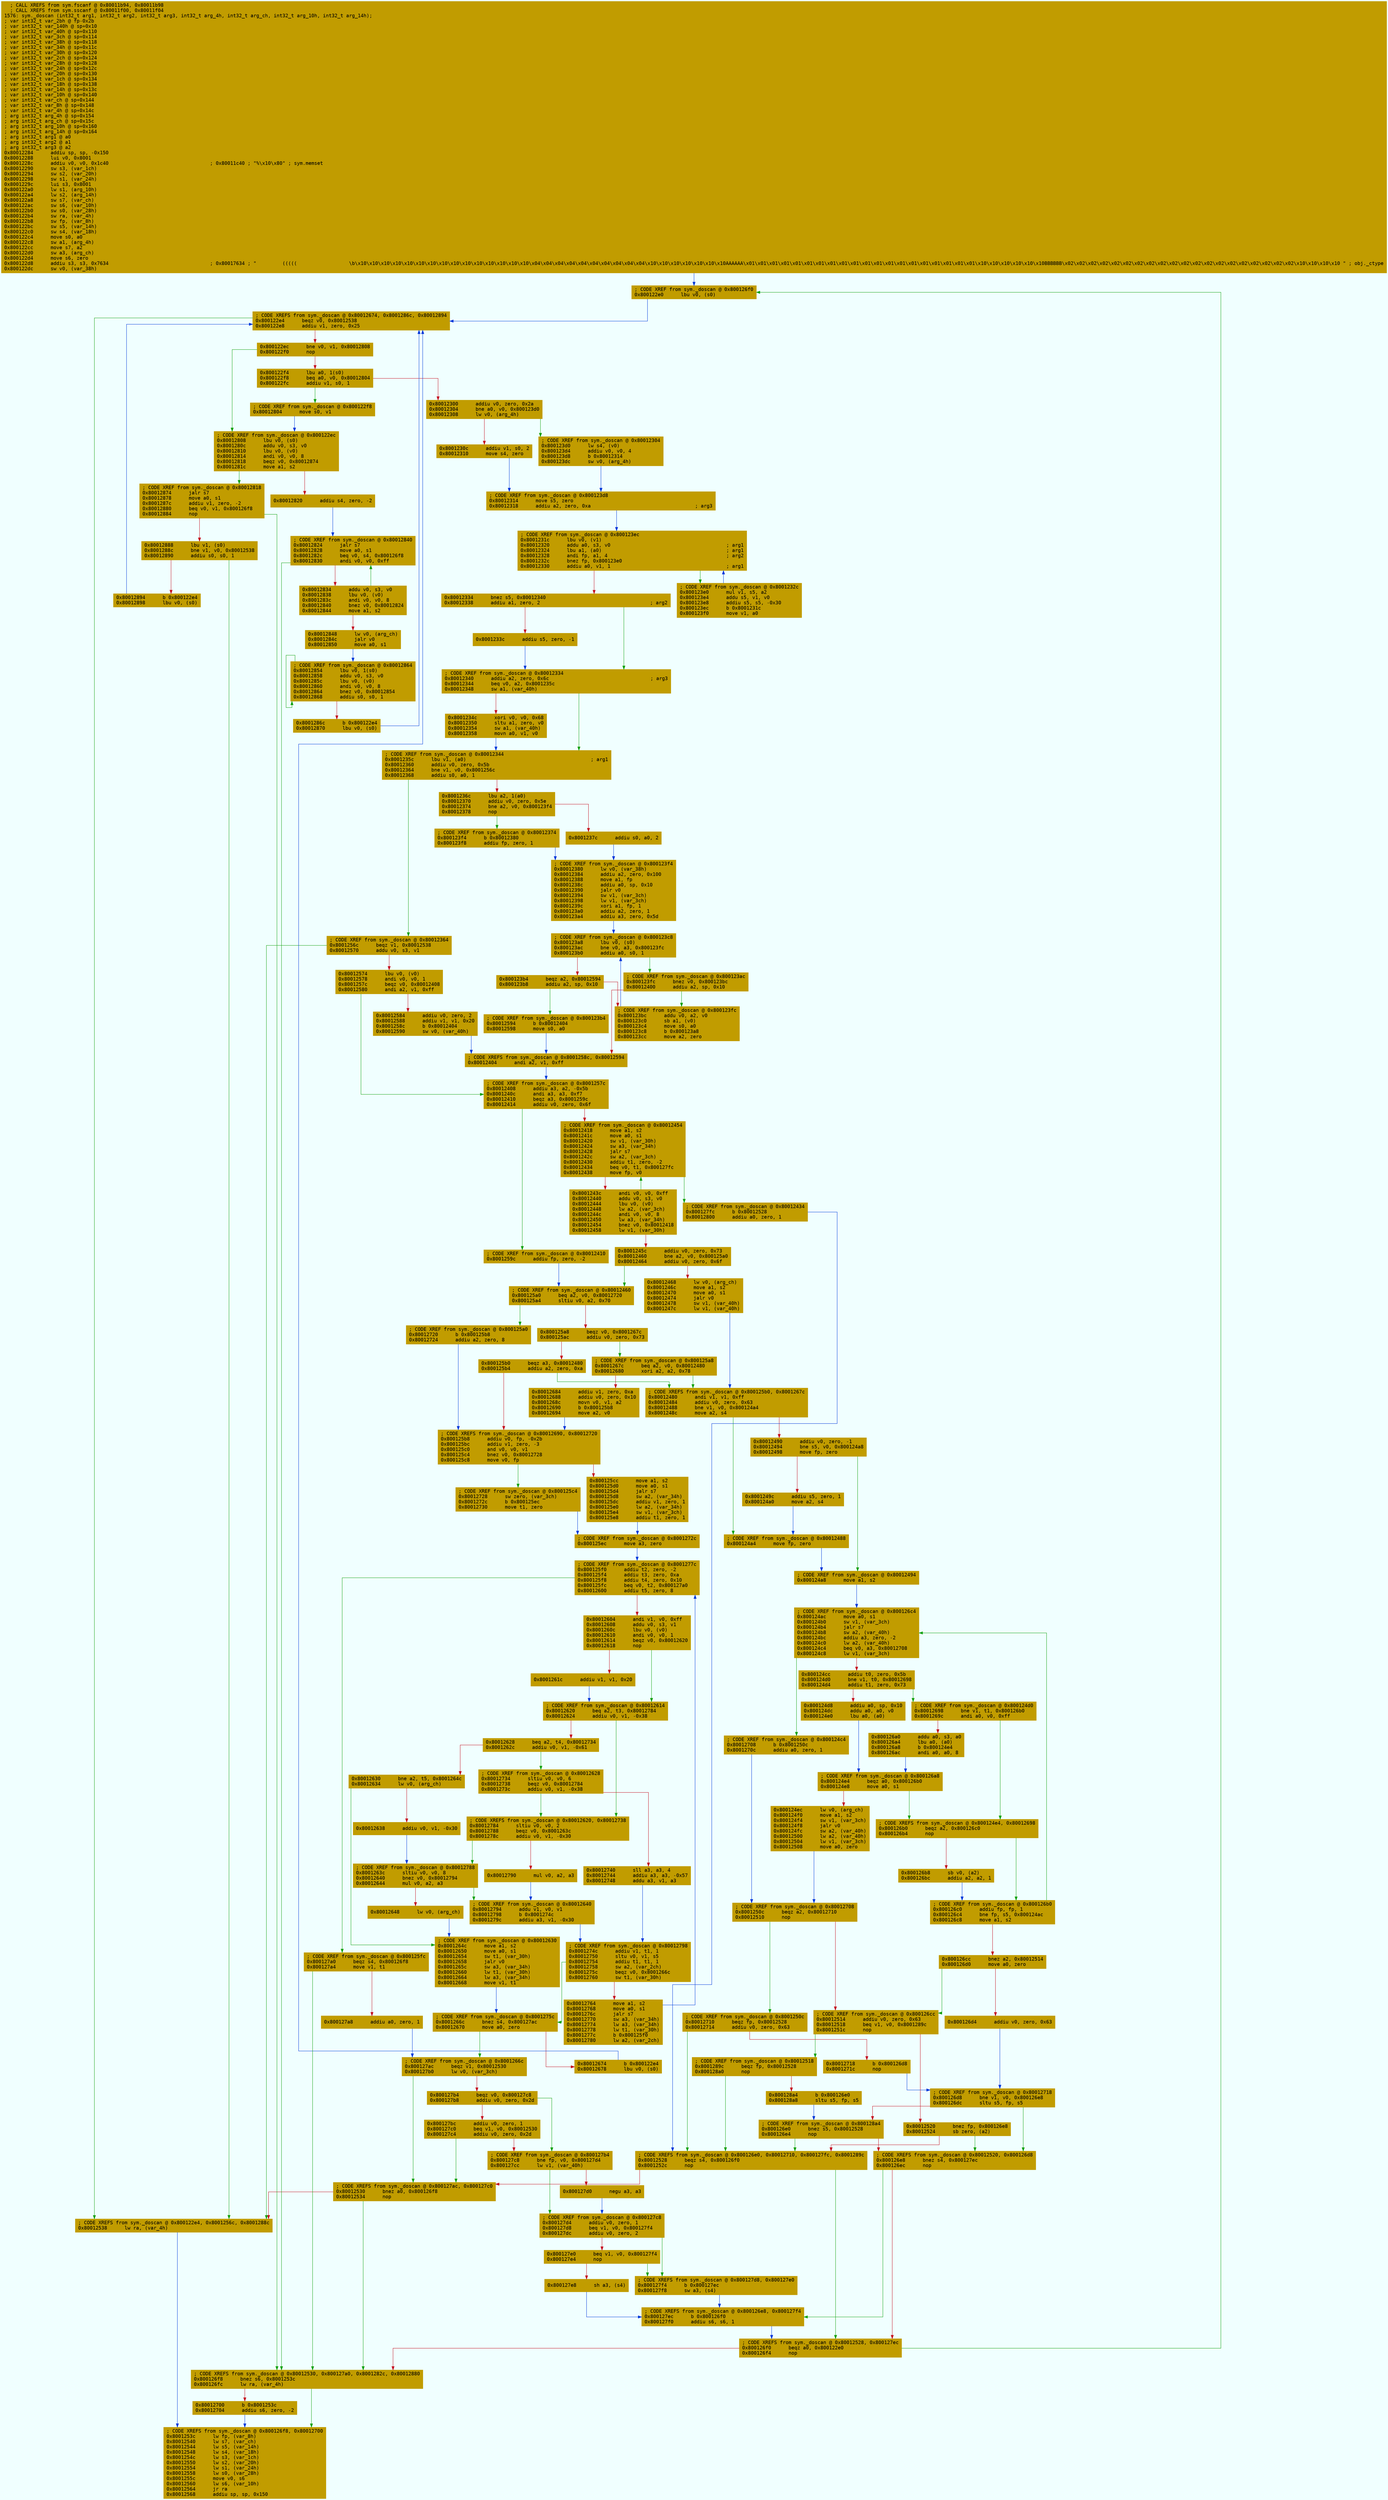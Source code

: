 digraph code {
	graph [bgcolor=azure fontsize=8 fontname="Courier" splines="ortho"];
	node [fillcolor=gray style=filled shape=box];
	edge [arrowhead="normal"];
	"0x80012284" [URL="sym._doscan/0x80012284", fillcolor="#c19c00",color="#c19c00", fontname="Courier",label="  ; CALL XREFS from sym.fscanf @ 0x80011b94, 0x80011b98\l  ; CALL XREFS from sym.sscanf @ 0x80011f00, 0x80011f04\l1576: sym._doscan (int32_t arg1, int32_t arg2, int32_t arg3, int32_t arg_4h, int32_t arg_ch, int32_t arg_10h, int32_t arg_14h);\l; var int32_t var_2bh @ fp-0x2b\l; var int32_t var_140h @ sp+0x10\l; var int32_t var_40h @ sp+0x110\l; var int32_t var_3ch @ sp+0x114\l; var int32_t var_38h @ sp+0x118\l; var int32_t var_34h @ sp+0x11c\l; var int32_t var_30h @ sp+0x120\l; var int32_t var_2ch @ sp+0x124\l; var int32_t var_28h @ sp+0x128\l; var int32_t var_24h @ sp+0x12c\l; var int32_t var_20h @ sp+0x130\l; var int32_t var_1ch @ sp+0x134\l; var int32_t var_18h @ sp+0x138\l; var int32_t var_14h @ sp+0x13c\l; var int32_t var_10h @ sp+0x140\l; var int32_t var_ch @ sp+0x144\l; var int32_t var_8h @ sp+0x148\l; var int32_t var_4h @ sp+0x14c\l; arg int32_t arg_4h @ sp+0x154\l; arg int32_t arg_ch @ sp+0x15c\l; arg int32_t arg_10h @ sp+0x160\l; arg int32_t arg_14h @ sp+0x164\l; arg int32_t arg1 @ a0\l; arg int32_t arg2 @ a1\l; arg int32_t arg3 @ a2\l0x80012284      addiu sp, sp, -0x150\l0x80012288      lui v0, 0x8001\l0x8001228c      addiu v0, v0, 0x1c40                                   ; 0x80011c40 ; \"%\\x10\\x80\" ; sym.memset\l0x80012290      sw s3, (var_1ch)\l0x80012294      sw s2, (var_20h)\l0x80012298      sw s1, (var_24h)\l0x8001229c      lui s3, 0x8001\l0x800122a0      lw s1, (arg_10h)\l0x800122a4      lw s2, (arg_14h)\l0x800122a8      sw s7, (var_ch)\l0x800122ac      sw s6, (var_10h)\l0x800122b0      sw s0, (var_28h)\l0x800122b4      sw ra, (var_4h)\l0x800122b8      sw fp, (var_8h)\l0x800122bc      sw s5, (var_14h)\l0x800122c0      sw s4, (var_18h)\l0x800122c4      move s0, a0\l0x800122c8      sw a1, (arg_4h)\l0x800122cc      move s7, a2\l0x800122d0      sw a3, (arg_ch)\l0x800122d4      move s6, zero\l0x800122d8      addiu s3, s3, 0x7634                                   ; 0x80017634 ; \"         (((((                  \\b\\x10\\x10\\x10\\x10\\x10\\x10\\x10\\x10\\x10\\x10\\x10\\x10\\x10\\x10\\x10\\x04\\x04\\x04\\x04\\x04\\x04\\x04\\x04\\x04\\x04\\x10\\x10\\x10\\x10\\x10\\x10\\x10AAAAAA\\x01\\x01\\x01\\x01\\x01\\x01\\x01\\x01\\x01\\x01\\x01\\x01\\x01\\x01\\x01\\x01\\x01\\x01\\x01\\x01\\x10\\x10\\x10\\x10\\x10\\x10BBBBBB\\x02\\x02\\x02\\x02\\x02\\x02\\x02\\x02\\x02\\x02\\x02\\x02\\x02\\x02\\x02\\x02\\x02\\x02\\x02\\x02\\x10\\x10\\x10\\x10 \" ; obj._ctype\l0x800122dc      sw v0, (var_38h)\l"]
	"0x800122e0" [URL="sym._doscan/0x800122e0", fillcolor="#c19c00",color="#c19c00", fontname="Courier",label="; CODE XREF from sym._doscan @ 0x800126f0\l0x800122e0      lbu v0, (s0)\l"]
	"0x800122e4" [URL="sym._doscan/0x800122e4", fillcolor="#c19c00",color="#c19c00", fontname="Courier",label="; CODE XREFS from sym._doscan @ 0x80012674, 0x8001286c, 0x80012894\l0x800122e4      beqz v0, 0x80012538\l0x800122e8      addiu v1, zero, 0x25\l"]
	"0x800122ec" [URL="sym._doscan/0x800122ec", fillcolor="#c19c00",color="#c19c00", fontname="Courier",label="0x800122ec      bne v0, v1, 0x80012808\l0x800122f0      nop\l"]
	"0x800122f4" [URL="sym._doscan/0x800122f4", fillcolor="#c19c00",color="#c19c00", fontname="Courier",label="0x800122f4      lbu a0, 1(s0)\l0x800122f8      beq a0, v0, 0x80012804\l0x800122fc      addiu v1, s0, 1\l"]
	"0x80012300" [URL="sym._doscan/0x80012300", fillcolor="#c19c00",color="#c19c00", fontname="Courier",label="0x80012300      addiu v0, zero, 0x2a\l0x80012304      bne a0, v0, 0x800123d0\l0x80012308      lw v0, (arg_4h)\l"]
	"0x8001230c" [URL="sym._doscan/0x8001230c", fillcolor="#c19c00",color="#c19c00", fontname="Courier",label="0x8001230c      addiu v1, s0, 2\l0x80012310      move s4, zero\l"]
	"0x80012314" [URL="sym._doscan/0x80012314", fillcolor="#c19c00",color="#c19c00", fontname="Courier",label="; CODE XREF from sym._doscan @ 0x800123d8\l0x80012314      move s5, zero\l0x80012318      addiu a2, zero, 0xa                                    ; arg3\l"]
	"0x8001231c" [URL="sym._doscan/0x8001231c", fillcolor="#c19c00",color="#c19c00", fontname="Courier",label="; CODE XREF from sym._doscan @ 0x800123ec\l0x8001231c      lbu v0, (v1)\l0x80012320      addu a0, s3, v0                                        ; arg1\l0x80012324      lbu a1, (a0)                                           ; arg1\l0x80012328      andi fp, a1, 4                                         ; arg2\l0x8001232c      bnez fp, 0x800123e0\l0x80012330      addiu a0, v1, 1                                        ; arg1\l"]
	"0x80012334" [URL="sym._doscan/0x80012334", fillcolor="#c19c00",color="#c19c00", fontname="Courier",label="0x80012334      bnez s5, 0x80012340\l0x80012338      addiu a1, zero, 2                                      ; arg2\l"]
	"0x8001233c" [URL="sym._doscan/0x8001233c", fillcolor="#c19c00",color="#c19c00", fontname="Courier",label="0x8001233c      addiu s5, zero, -1\l"]
	"0x80012340" [URL="sym._doscan/0x80012340", fillcolor="#c19c00",color="#c19c00", fontname="Courier",label="; CODE XREF from sym._doscan @ 0x80012334\l0x80012340      addiu a2, zero, 0x6c                                   ; arg3\l0x80012344      beq v0, a2, 0x8001235c\l0x80012348      sw a1, (var_40h)\l"]
	"0x8001234c" [URL="sym._doscan/0x8001234c", fillcolor="#c19c00",color="#c19c00", fontname="Courier",label="0x8001234c      xori v0, v0, 0x68\l0x80012350      sltu a1, zero, v0\l0x80012354      sw a1, (var_40h)\l0x80012358      movn a0, v1, v0\l"]
	"0x8001235c" [URL="sym._doscan/0x8001235c", fillcolor="#c19c00",color="#c19c00", fontname="Courier",label="; CODE XREF from sym._doscan @ 0x80012344\l0x8001235c      lbu v1, (a0)                                           ; arg1\l0x80012360      addiu v0, zero, 0x5b\l0x80012364      bne v1, v0, 0x8001256c\l0x80012368      addiu s0, a0, 1\l"]
	"0x8001236c" [URL="sym._doscan/0x8001236c", fillcolor="#c19c00",color="#c19c00", fontname="Courier",label="0x8001236c      lbu a2, 1(a0)\l0x80012370      addiu v0, zero, 0x5e\l0x80012374      bne a2, v0, 0x800123f4\l0x80012378      nop\l"]
	"0x8001237c" [URL="sym._doscan/0x8001237c", fillcolor="#c19c00",color="#c19c00", fontname="Courier",label="0x8001237c      addiu s0, a0, 2\l"]
	"0x80012380" [URL="sym._doscan/0x80012380", fillcolor="#c19c00",color="#c19c00", fontname="Courier",label="; CODE XREF from sym._doscan @ 0x800123f4\l0x80012380      lw v0, (var_38h)\l0x80012384      addiu a2, zero, 0x100\l0x80012388      move a1, fp\l0x8001238c      addiu a0, sp, 0x10\l0x80012390      jalr v0\l0x80012394      sw v1, (var_3ch)\l0x80012398      lw v1, (var_3ch)\l0x8001239c      xori a1, fp, 1\l0x800123a0      addiu a2, zero, 1\l0x800123a4      addiu a3, zero, 0x5d\l"]
	"0x800123a8" [URL="sym._doscan/0x800123a8", fillcolor="#c19c00",color="#c19c00", fontname="Courier",label="; CODE XREF from sym._doscan @ 0x800123c8\l0x800123a8      lbu v0, (s0)\l0x800123ac      bne v0, a3, 0x800123fc\l0x800123b0      addiu a0, s0, 1\l"]
	"0x800123b4" [URL="sym._doscan/0x800123b4", fillcolor="#c19c00",color="#c19c00", fontname="Courier",label="0x800123b4      beqz a2, 0x80012594\l0x800123b8      addiu a2, sp, 0x10\l"]
	"0x800123bc" [URL="sym._doscan/0x800123bc", fillcolor="#c19c00",color="#c19c00", fontname="Courier",label="; CODE XREF from sym._doscan @ 0x800123fc\l0x800123bc      addu v0, a2, v0\l0x800123c0      sb a1, (v0)\l0x800123c4      move s0, a0\l0x800123c8      b 0x800123a8\l0x800123cc      move a2, zero\l"]
	"0x800123d0" [URL="sym._doscan/0x800123d0", fillcolor="#c19c00",color="#c19c00", fontname="Courier",label="; CODE XREF from sym._doscan @ 0x80012304\l0x800123d0      lw s4, (v0)\l0x800123d4      addiu v0, v0, 4\l0x800123d8      b 0x80012314\l0x800123dc      sw v0, (arg_4h)\l"]
	"0x800123e0" [URL="sym._doscan/0x800123e0", fillcolor="#c19c00",color="#c19c00", fontname="Courier",label="; CODE XREF from sym._doscan @ 0x8001232c\l0x800123e0      mul v1, s5, a2\l0x800123e4      addu s5, v1, v0\l0x800123e8      addiu s5, s5, -0x30\l0x800123ec      b 0x8001231c\l0x800123f0      move v1, a0\l"]
	"0x800123f4" [URL="sym._doscan/0x800123f4", fillcolor="#c19c00",color="#c19c00", fontname="Courier",label="; CODE XREF from sym._doscan @ 0x80012374\l0x800123f4      b 0x80012380\l0x800123f8      addiu fp, zero, 1\l"]
	"0x800123fc" [URL="sym._doscan/0x800123fc", fillcolor="#c19c00",color="#c19c00", fontname="Courier",label="; CODE XREF from sym._doscan @ 0x800123ac\l0x800123fc      bnez v0, 0x800123bc\l0x80012400      addiu a2, sp, 0x10\l"]
	"0x80012404" [URL="sym._doscan/0x80012404", fillcolor="#c19c00",color="#c19c00", fontname="Courier",label="; CODE XREFS from sym._doscan @ 0x8001258c, 0x80012594\l0x80012404      andi a2, v1, 0xff\l"]
	"0x80012408" [URL="sym._doscan/0x80012408", fillcolor="#c19c00",color="#c19c00", fontname="Courier",label="; CODE XREF from sym._doscan @ 0x8001257c\l0x80012408      addiu a3, a2, -0x5b\l0x8001240c      andi a3, a3, 0xf7\l0x80012410      beqz a3, 0x8001259c\l0x80012414      addiu v0, zero, 0x6f\l"]
	"0x80012418" [URL="sym._doscan/0x80012418", fillcolor="#c19c00",color="#c19c00", fontname="Courier",label="; CODE XREF from sym._doscan @ 0x80012454\l0x80012418      move a1, s2\l0x8001241c      move a0, s1\l0x80012420      sw v1, (var_30h)\l0x80012424      sw a3, (var_34h)\l0x80012428      jalr s7\l0x8001242c      sw a2, (var_3ch)\l0x80012430      addiu t1, zero, -2\l0x80012434      beq v0, t1, 0x800127fc\l0x80012438      move fp, v0\l"]
	"0x8001243c" [URL="sym._doscan/0x8001243c", fillcolor="#c19c00",color="#c19c00", fontname="Courier",label="0x8001243c      andi v0, v0, 0xff\l0x80012440      addu v0, s3, v0\l0x80012444      lbu v0, (v0)\l0x80012448      lw a2, (var_3ch)\l0x8001244c      andi v0, v0, 8\l0x80012450      lw a3, (var_34h)\l0x80012454      bnez v0, 0x80012418\l0x80012458      lw v1, (var_30h)\l"]
	"0x8001245c" [URL="sym._doscan/0x8001245c", fillcolor="#c19c00",color="#c19c00", fontname="Courier",label="0x8001245c      addiu v0, zero, 0x73\l0x80012460      bne a2, v0, 0x800125a0\l0x80012464      addiu v0, zero, 0x6f\l"]
	"0x80012468" [URL="sym._doscan/0x80012468", fillcolor="#c19c00",color="#c19c00", fontname="Courier",label="0x80012468      lw v0, (arg_ch)\l0x8001246c      move a1, s2\l0x80012470      move a0, s1\l0x80012474      jalr v0\l0x80012478      sw v1, (var_40h)\l0x8001247c      lw v1, (var_40h)\l"]
	"0x80012480" [URL="sym._doscan/0x80012480", fillcolor="#c19c00",color="#c19c00", fontname="Courier",label="; CODE XREFS from sym._doscan @ 0x800125b0, 0x8001267c\l0x80012480      andi v1, v1, 0xff\l0x80012484      addiu v0, zero, 0x63\l0x80012488      bne v1, v0, 0x800124a4\l0x8001248c      move a2, s4\l"]
	"0x80012490" [URL="sym._doscan/0x80012490", fillcolor="#c19c00",color="#c19c00", fontname="Courier",label="0x80012490      addiu v0, zero, -1\l0x80012494      bne s5, v0, 0x800124a8\l0x80012498      move fp, zero\l"]
	"0x8001249c" [URL="sym._doscan/0x8001249c", fillcolor="#c19c00",color="#c19c00", fontname="Courier",label="0x8001249c      addiu s5, zero, 1\l0x800124a0      move a2, s4\l"]
	"0x800124a4" [URL="sym._doscan/0x800124a4", fillcolor="#c19c00",color="#c19c00", fontname="Courier",label="; CODE XREF from sym._doscan @ 0x80012488\l0x800124a4      move fp, zero\l"]
	"0x800124a8" [URL="sym._doscan/0x800124a8", fillcolor="#c19c00",color="#c19c00", fontname="Courier",label="; CODE XREF from sym._doscan @ 0x80012494\l0x800124a8      move a1, s2\l"]
	"0x800124ac" [URL="sym._doscan/0x800124ac", fillcolor="#c19c00",color="#c19c00", fontname="Courier",label="; CODE XREF from sym._doscan @ 0x800126c4\l0x800124ac      move a0, s1\l0x800124b0      sw v1, (var_3ch)\l0x800124b4      jalr s7\l0x800124b8      sw a2, (var_40h)\l0x800124bc      addiu a3, zero, -2\l0x800124c0      lw a2, (var_40h)\l0x800124c4      beq v0, a3, 0x80012708\l0x800124c8      lw v1, (var_3ch)\l"]
	"0x800124cc" [URL="sym._doscan/0x800124cc", fillcolor="#c19c00",color="#c19c00", fontname="Courier",label="0x800124cc      addiu t0, zero, 0x5b\l0x800124d0      bne v1, t0, 0x80012698\l0x800124d4      addiu t1, zero, 0x73\l"]
	"0x800124d8" [URL="sym._doscan/0x800124d8", fillcolor="#c19c00",color="#c19c00", fontname="Courier",label="0x800124d8      addiu a0, sp, 0x10\l0x800124dc      addu a0, a0, v0\l0x800124e0      lbu a0, (a0)\l"]
	"0x800124e4" [URL="sym._doscan/0x800124e4", fillcolor="#c19c00",color="#c19c00", fontname="Courier",label="; CODE XREF from sym._doscan @ 0x800126a8\l0x800124e4      beqz a0, 0x800126b0\l0x800124e8      move a0, s1\l"]
	"0x800124ec" [URL="sym._doscan/0x800124ec", fillcolor="#c19c00",color="#c19c00", fontname="Courier",label="0x800124ec      lw v0, (arg_ch)\l0x800124f0      move a1, s2\l0x800124f4      sw v1, (var_3ch)\l0x800124f8      jalr v0\l0x800124fc      sw a2, (var_40h)\l0x80012500      lw a2, (var_40h)\l0x80012504      lw v1, (var_3ch)\l0x80012508      move a0, zero\l"]
	"0x8001250c" [URL="sym._doscan/0x8001250c", fillcolor="#c19c00",color="#c19c00", fontname="Courier",label="; CODE XREF from sym._doscan @ 0x80012708\l0x8001250c      beqz a2, 0x80012710\l0x80012510      nop\l"]
	"0x80012514" [URL="sym._doscan/0x80012514", fillcolor="#c19c00",color="#c19c00", fontname="Courier",label="; CODE XREF from sym._doscan @ 0x800126cc\l0x80012514      addiu v0, zero, 0x63\l0x80012518      beq v1, v0, 0x8001289c\l0x8001251c      nop\l"]
	"0x80012520" [URL="sym._doscan/0x80012520", fillcolor="#c19c00",color="#c19c00", fontname="Courier",label="0x80012520      bnez fp, 0x800126e8\l0x80012524      sb zero, (a2)\l"]
	"0x80012528" [URL="sym._doscan/0x80012528", fillcolor="#c19c00",color="#c19c00", fontname="Courier",label="; CODE XREFS from sym._doscan @ 0x800126e0, 0x80012710, 0x800127fc, 0x8001289c\l0x80012528      beqz s4, 0x800126f0\l0x8001252c      nop\l"]
	"0x80012530" [URL="sym._doscan/0x80012530", fillcolor="#c19c00",color="#c19c00", fontname="Courier",label="; CODE XREFS from sym._doscan @ 0x800127ac, 0x800127c0\l0x80012530      bnez a0, 0x800126f8\l0x80012534      nop\l"]
	"0x80012538" [URL="sym._doscan/0x80012538", fillcolor="#c19c00",color="#c19c00", fontname="Courier",label="; CODE XREFS from sym._doscan @ 0x800122e4, 0x8001256c, 0x8001288c\l0x80012538      lw ra, (var_4h)\l"]
	"0x8001253c" [URL="sym._doscan/0x8001253c", fillcolor="#c19c00",color="#c19c00", fontname="Courier",label="; CODE XREFS from sym._doscan @ 0x800126f8, 0x80012700\l0x8001253c      lw fp, (var_8h)\l0x80012540      lw s7, (var_ch)\l0x80012544      lw s5, (var_14h)\l0x80012548      lw s4, (var_18h)\l0x8001254c      lw s3, (var_1ch)\l0x80012550      lw s2, (var_20h)\l0x80012554      lw s1, (var_24h)\l0x80012558      lw s0, (var_28h)\l0x8001255c      move v0, s6\l0x80012560      lw s6, (var_10h)\l0x80012564      jr ra\l0x80012568      addiu sp, sp, 0x150\l"]
	"0x8001256c" [URL="sym._doscan/0x8001256c", fillcolor="#c19c00",color="#c19c00", fontname="Courier",label="; CODE XREF from sym._doscan @ 0x80012364\l0x8001256c      beqz v1, 0x80012538\l0x80012570      addu v0, s3, v1\l"]
	"0x80012574" [URL="sym._doscan/0x80012574", fillcolor="#c19c00",color="#c19c00", fontname="Courier",label="0x80012574      lbu v0, (v0)\l0x80012578      andi v0, v0, 1\l0x8001257c      beqz v0, 0x80012408\l0x80012580      andi a2, v1, 0xff\l"]
	"0x80012584" [URL="sym._doscan/0x80012584", fillcolor="#c19c00",color="#c19c00", fontname="Courier",label="0x80012584      addiu v0, zero, 2\l0x80012588      addiu v1, v1, 0x20\l0x8001258c      b 0x80012404\l0x80012590      sw v0, (var_40h)\l"]
	"0x80012594" [URL="sym._doscan/0x80012594", fillcolor="#c19c00",color="#c19c00", fontname="Courier",label="; CODE XREF from sym._doscan @ 0x800123b4\l0x80012594      b 0x80012404\l0x80012598      move s0, a0\l"]
	"0x8001259c" [URL="sym._doscan/0x8001259c", fillcolor="#c19c00",color="#c19c00", fontname="Courier",label="; CODE XREF from sym._doscan @ 0x80012410\l0x8001259c      addiu fp, zero, -2\l"]
	"0x800125a0" [URL="sym._doscan/0x800125a0", fillcolor="#c19c00",color="#c19c00", fontname="Courier",label="; CODE XREF from sym._doscan @ 0x80012460\l0x800125a0      beq a2, v0, 0x80012720\l0x800125a4      sltiu v0, a2, 0x70\l"]
	"0x800125a8" [URL="sym._doscan/0x800125a8", fillcolor="#c19c00",color="#c19c00", fontname="Courier",label="0x800125a8      beqz v0, 0x8001267c\l0x800125ac      addiu v0, zero, 0x73\l"]
	"0x800125b0" [URL="sym._doscan/0x800125b0", fillcolor="#c19c00",color="#c19c00", fontname="Courier",label="0x800125b0      beqz a3, 0x80012480\l0x800125b4      addiu a2, zero, 0xa\l"]
	"0x800125b8" [URL="sym._doscan/0x800125b8", fillcolor="#c19c00",color="#c19c00", fontname="Courier",label="; CODE XREFS from sym._doscan @ 0x80012690, 0x80012720\l0x800125b8      addiu v0, fp, -0x2b\l0x800125bc      addiu v1, zero, -3\l0x800125c0      and v0, v0, v1\l0x800125c4      bnez v0, 0x80012728\l0x800125c8      move v0, fp\l"]
	"0x800125cc" [URL="sym._doscan/0x800125cc", fillcolor="#c19c00",color="#c19c00", fontname="Courier",label="0x800125cc      move a1, s2\l0x800125d0      move a0, s1\l0x800125d4      jalr s7\l0x800125d8      sw a2, (var_34h)\l0x800125dc      addiu v1, zero, 1\l0x800125e0      lw a2, (var_34h)\l0x800125e4      sw v1, (var_3ch)\l0x800125e8      addiu t1, zero, 1\l"]
	"0x800125ec" [URL="sym._doscan/0x800125ec", fillcolor="#c19c00",color="#c19c00", fontname="Courier",label="; CODE XREF from sym._doscan @ 0x8001272c\l0x800125ec      move a3, zero\l"]
	"0x800125f0" [URL="sym._doscan/0x800125f0", fillcolor="#c19c00",color="#c19c00", fontname="Courier",label="; CODE XREF from sym._doscan @ 0x8001277c\l0x800125f0      addiu t2, zero, -2\l0x800125f4      addiu t3, zero, 0xa\l0x800125f8      addiu t4, zero, 0x10\l0x800125fc      beq v0, t2, 0x800127a0\l0x80012600      addiu t5, zero, 8\l"]
	"0x80012604" [URL="sym._doscan/0x80012604", fillcolor="#c19c00",color="#c19c00", fontname="Courier",label="0x80012604      andi v1, v0, 0xff\l0x80012608      addu v0, s3, v1\l0x8001260c      lbu v0, (v0)\l0x80012610      andi v0, v0, 1\l0x80012614      beqz v0, 0x80012620\l0x80012618      nop\l"]
	"0x8001261c" [URL="sym._doscan/0x8001261c", fillcolor="#c19c00",color="#c19c00", fontname="Courier",label="0x8001261c      addiu v1, v1, 0x20\l"]
	"0x80012620" [URL="sym._doscan/0x80012620", fillcolor="#c19c00",color="#c19c00", fontname="Courier",label="; CODE XREF from sym._doscan @ 0x80012614\l0x80012620      beq a2, t3, 0x80012784\l0x80012624      addiu v0, v1, -0x38\l"]
	"0x80012628" [URL="sym._doscan/0x80012628", fillcolor="#c19c00",color="#c19c00", fontname="Courier",label="0x80012628      beq a2, t4, 0x80012734\l0x8001262c      addiu v0, v1, -0x61\l"]
	"0x80012630" [URL="sym._doscan/0x80012630", fillcolor="#c19c00",color="#c19c00", fontname="Courier",label="0x80012630      bne a2, t5, 0x8001264c\l0x80012634      lw v0, (arg_ch)\l"]
	"0x80012638" [URL="sym._doscan/0x80012638", fillcolor="#c19c00",color="#c19c00", fontname="Courier",label="0x80012638      addiu v0, v1, -0x30\l"]
	"0x8001263c" [URL="sym._doscan/0x8001263c", fillcolor="#c19c00",color="#c19c00", fontname="Courier",label="; CODE XREF from sym._doscan @ 0x80012788\l0x8001263c      sltiu v0, v0, 8\l0x80012640      bnez v0, 0x80012794\l0x80012644      mul v0, a2, a3\l"]
	"0x80012648" [URL="sym._doscan/0x80012648", fillcolor="#c19c00",color="#c19c00", fontname="Courier",label="0x80012648      lw v0, (arg_ch)\l"]
	"0x8001264c" [URL="sym._doscan/0x8001264c", fillcolor="#c19c00",color="#c19c00", fontname="Courier",label="; CODE XREF from sym._doscan @ 0x80012630\l0x8001264c      move a1, s2\l0x80012650      move a0, s1\l0x80012654      sw t1, (var_30h)\l0x80012658      jalr v0\l0x8001265c      sw a3, (var_34h)\l0x80012660      lw t1, (var_30h)\l0x80012664      lw a3, (var_34h)\l0x80012668      move v1, t1\l"]
	"0x8001266c" [URL="sym._doscan/0x8001266c", fillcolor="#c19c00",color="#c19c00", fontname="Courier",label="; CODE XREF from sym._doscan @ 0x8001275c\l0x8001266c      bnez s4, 0x800127ac\l0x80012670      move a0, zero\l"]
	"0x80012674" [URL="sym._doscan/0x80012674", fillcolor="#c19c00",color="#c19c00", fontname="Courier",label="0x80012674      b 0x800122e4\l0x80012678      lbu v0, (s0)\l"]
	"0x8001267c" [URL="sym._doscan/0x8001267c", fillcolor="#c19c00",color="#c19c00", fontname="Courier",label="; CODE XREF from sym._doscan @ 0x800125a8\l0x8001267c      beq a2, v0, 0x80012480\l0x80012680      xori a2, a2, 0x78\l"]
	"0x80012684" [URL="sym._doscan/0x80012684", fillcolor="#c19c00",color="#c19c00", fontname="Courier",label="0x80012684      addiu v1, zero, 0xa\l0x80012688      addiu v0, zero, 0x10\l0x8001268c      movn v0, v1, a2\l0x80012690      b 0x800125b8\l0x80012694      move a2, v0\l"]
	"0x80012698" [URL="sym._doscan/0x80012698", fillcolor="#c19c00",color="#c19c00", fontname="Courier",label="; CODE XREF from sym._doscan @ 0x800124d0\l0x80012698      bne v1, t1, 0x800126b0\l0x8001269c      andi a0, v0, 0xff\l"]
	"0x800126a0" [URL="sym._doscan/0x800126a0", fillcolor="#c19c00",color="#c19c00", fontname="Courier",label="0x800126a0      addu a0, s3, a0\l0x800126a4      lbu a0, (a0)\l0x800126a8      b 0x800124e4\l0x800126ac      andi a0, a0, 8\l"]
	"0x800126b0" [URL="sym._doscan/0x800126b0", fillcolor="#c19c00",color="#c19c00", fontname="Courier",label="; CODE XREFS from sym._doscan @ 0x800124e4, 0x80012698\l0x800126b0      beqz a2, 0x800126c0\l0x800126b4      nop\l"]
	"0x800126b8" [URL="sym._doscan/0x800126b8", fillcolor="#c19c00",color="#c19c00", fontname="Courier",label="0x800126b8      sb v0, (a2)\l0x800126bc      addiu a2, a2, 1\l"]
	"0x800126c0" [URL="sym._doscan/0x800126c0", fillcolor="#c19c00",color="#c19c00", fontname="Courier",label="; CODE XREF from sym._doscan @ 0x800126b0\l0x800126c0      addiu fp, fp, 1\l0x800126c4      bne fp, s5, 0x800124ac\l0x800126c8      move a1, s2\l"]
	"0x800126cc" [URL="sym._doscan/0x800126cc", fillcolor="#c19c00",color="#c19c00", fontname="Courier",label="0x800126cc      bnez a2, 0x80012514\l0x800126d0      move a0, zero\l"]
	"0x800126d4" [URL="sym._doscan/0x800126d4", fillcolor="#c19c00",color="#c19c00", fontname="Courier",label="0x800126d4      addiu v0, zero, 0x63\l"]
	"0x800126d8" [URL="sym._doscan/0x800126d8", fillcolor="#c19c00",color="#c19c00", fontname="Courier",label="; CODE XREF from sym._doscan @ 0x80012718\l0x800126d8      bne v1, v0, 0x800126e8\l0x800126dc      sltu s5, fp, s5\l"]
	"0x800126e0" [URL="sym._doscan/0x800126e0", fillcolor="#c19c00",color="#c19c00", fontname="Courier",label="; CODE XREF from sym._doscan @ 0x800128a4\l0x800126e0      bnez s5, 0x80012528\l0x800126e4      nop\l"]
	"0x800126e8" [URL="sym._doscan/0x800126e8", fillcolor="#c19c00",color="#c19c00", fontname="Courier",label="; CODE XREFS from sym._doscan @ 0x80012520, 0x800126d8\l0x800126e8      bnez s4, 0x800127ec\l0x800126ec      nop\l"]
	"0x800126f0" [URL="sym._doscan/0x800126f0", fillcolor="#c19c00",color="#c19c00", fontname="Courier",label="; CODE XREFS from sym._doscan @ 0x80012528, 0x800127ec\l0x800126f0      beqz a0, 0x800122e0\l0x800126f4      nop\l"]
	"0x800126f8" [URL="sym._doscan/0x800126f8", fillcolor="#c19c00",color="#c19c00", fontname="Courier",label="; CODE XREFS from sym._doscan @ 0x80012530, 0x800127a0, 0x8001282c, 0x80012880\l0x800126f8      bnez s6, 0x8001253c\l0x800126fc      lw ra, (var_4h)\l"]
	"0x80012700" [URL="sym._doscan/0x80012700", fillcolor="#c19c00",color="#c19c00", fontname="Courier",label="0x80012700      b 0x8001253c\l0x80012704      addiu s6, zero, -2\l"]
	"0x80012708" [URL="sym._doscan/0x80012708", fillcolor="#c19c00",color="#c19c00", fontname="Courier",label="; CODE XREF from sym._doscan @ 0x800124c4\l0x80012708      b 0x8001250c\l0x8001270c      addiu a0, zero, 1\l"]
	"0x80012710" [URL="sym._doscan/0x80012710", fillcolor="#c19c00",color="#c19c00", fontname="Courier",label="; CODE XREF from sym._doscan @ 0x8001250c\l0x80012710      beqz fp, 0x80012528\l0x80012714      addiu v0, zero, 0x63\l"]
	"0x80012718" [URL="sym._doscan/0x80012718", fillcolor="#c19c00",color="#c19c00", fontname="Courier",label="0x80012718      b 0x800126d8\l0x8001271c      nop\l"]
	"0x80012720" [URL="sym._doscan/0x80012720", fillcolor="#c19c00",color="#c19c00", fontname="Courier",label="; CODE XREF from sym._doscan @ 0x800125a0\l0x80012720      b 0x800125b8\l0x80012724      addiu a2, zero, 8\l"]
	"0x80012728" [URL="sym._doscan/0x80012728", fillcolor="#c19c00",color="#c19c00", fontname="Courier",label="; CODE XREF from sym._doscan @ 0x800125c4\l0x80012728      sw zero, (var_3ch)\l0x8001272c      b 0x800125ec\l0x80012730      move t1, zero\l"]
	"0x80012734" [URL="sym._doscan/0x80012734", fillcolor="#c19c00",color="#c19c00", fontname="Courier",label="; CODE XREF from sym._doscan @ 0x80012628\l0x80012734      sltiu v0, v0, 6\l0x80012738      beqz v0, 0x80012784\l0x8001273c      addiu v0, v1, -0x38\l"]
	"0x80012740" [URL="sym._doscan/0x80012740", fillcolor="#c19c00",color="#c19c00", fontname="Courier",label="0x80012740      sll a3, a3, 4\l0x80012744      addiu a3, a3, -0x57\l0x80012748      addu a3, v1, a3\l"]
	"0x8001274c" [URL="sym._doscan/0x8001274c", fillcolor="#c19c00",color="#c19c00", fontname="Courier",label="; CODE XREF from sym._doscan @ 0x80012798\l0x8001274c      addiu v1, t1, 1\l0x80012750      sltu v0, v1, s5\l0x80012754      addiu t1, t1, 1\l0x80012758      sw a2, (var_2ch)\l0x8001275c      beqz v0, 0x8001266c\l0x80012760      sw t1, (var_30h)\l"]
	"0x80012764" [URL="sym._doscan/0x80012764", fillcolor="#c19c00",color="#c19c00", fontname="Courier",label="0x80012764      move a1, s2\l0x80012768      move a0, s1\l0x8001276c      jalr s7\l0x80012770      sw a3, (var_34h)\l0x80012774      lw a3, (var_34h)\l0x80012778      lw t1, (var_30h)\l0x8001277c      b 0x800125f0\l0x80012780      lw a2, (var_2ch)\l"]
	"0x80012784" [URL="sym._doscan/0x80012784", fillcolor="#c19c00",color="#c19c00", fontname="Courier",label="; CODE XREFS from sym._doscan @ 0x80012620, 0x80012738\l0x80012784      sltiu v0, v0, 2\l0x80012788      beqz v0, 0x8001263c\l0x8001278c      addiu v0, v1, -0x30\l"]
	"0x80012790" [URL="sym._doscan/0x80012790", fillcolor="#c19c00",color="#c19c00", fontname="Courier",label="0x80012790      mul v0, a2, a3\l"]
	"0x80012794" [URL="sym._doscan/0x80012794", fillcolor="#c19c00",color="#c19c00", fontname="Courier",label="; CODE XREF from sym._doscan @ 0x80012640\l0x80012794      addu v1, v0, v1\l0x80012798      b 0x8001274c\l0x8001279c      addiu a3, v1, -0x30\l"]
	"0x800127a0" [URL="sym._doscan/0x800127a0", fillcolor="#c19c00",color="#c19c00", fontname="Courier",label="; CODE XREF from sym._doscan @ 0x800125fc\l0x800127a0      beqz s4, 0x800126f8\l0x800127a4      move v1, t1\l"]
	"0x800127a8" [URL="sym._doscan/0x800127a8", fillcolor="#c19c00",color="#c19c00", fontname="Courier",label="0x800127a8      addiu a0, zero, 1\l"]
	"0x800127ac" [URL="sym._doscan/0x800127ac", fillcolor="#c19c00",color="#c19c00", fontname="Courier",label="; CODE XREF from sym._doscan @ 0x8001266c\l0x800127ac      beqz v1, 0x80012530\l0x800127b0      lw v0, (var_3ch)\l"]
	"0x800127b4" [URL="sym._doscan/0x800127b4", fillcolor="#c19c00",color="#c19c00", fontname="Courier",label="0x800127b4      beqz v0, 0x800127c8\l0x800127b8      addiu v0, zero, 0x2d\l"]
	"0x800127bc" [URL="sym._doscan/0x800127bc", fillcolor="#c19c00",color="#c19c00", fontname="Courier",label="0x800127bc      addiu v0, zero, 1\l0x800127c0      beq v1, v0, 0x80012530\l0x800127c4      addiu v0, zero, 0x2d\l"]
	"0x800127c8" [URL="sym._doscan/0x800127c8", fillcolor="#c19c00",color="#c19c00", fontname="Courier",label="; CODE XREF from sym._doscan @ 0x800127b4\l0x800127c8      bne fp, v0, 0x800127d4\l0x800127cc      lw v1, (var_40h)\l"]
	"0x800127d0" [URL="sym._doscan/0x800127d0", fillcolor="#c19c00",color="#c19c00", fontname="Courier",label="0x800127d0      negu a3, a3\l"]
	"0x800127d4" [URL="sym._doscan/0x800127d4", fillcolor="#c19c00",color="#c19c00", fontname="Courier",label="; CODE XREF from sym._doscan @ 0x800127c8\l0x800127d4      addiu v0, zero, 1\l0x800127d8      beq v1, v0, 0x800127f4\l0x800127dc      addiu v0, zero, 2\l"]
	"0x800127e0" [URL="sym._doscan/0x800127e0", fillcolor="#c19c00",color="#c19c00", fontname="Courier",label="0x800127e0      beq v1, v0, 0x800127f4\l0x800127e4      nop\l"]
	"0x800127e8" [URL="sym._doscan/0x800127e8", fillcolor="#c19c00",color="#c19c00", fontname="Courier",label="0x800127e8      sh a3, (s4)\l"]
	"0x800127ec" [URL="sym._doscan/0x800127ec", fillcolor="#c19c00",color="#c19c00", fontname="Courier",label="; CODE XREFS from sym._doscan @ 0x800126e8, 0x800127f4\l0x800127ec      b 0x800126f0\l0x800127f0      addiu s6, s6, 1\l"]
	"0x800127f4" [URL="sym._doscan/0x800127f4", fillcolor="#c19c00",color="#c19c00", fontname="Courier",label="; CODE XREFS from sym._doscan @ 0x800127d8, 0x800127e0\l0x800127f4      b 0x800127ec\l0x800127f8      sw a3, (s4)\l"]
	"0x800127fc" [URL="sym._doscan/0x800127fc", fillcolor="#c19c00",color="#c19c00", fontname="Courier",label="; CODE XREF from sym._doscan @ 0x80012434\l0x800127fc      b 0x80012528\l0x80012800      addiu a0, zero, 1\l"]
	"0x80012804" [URL="sym._doscan/0x80012804", fillcolor="#c19c00",color="#c19c00", fontname="Courier",label="; CODE XREF from sym._doscan @ 0x800122f8\l0x80012804      move s0, v1\l"]
	"0x80012808" [URL="sym._doscan/0x80012808", fillcolor="#c19c00",color="#c19c00", fontname="Courier",label="; CODE XREF from sym._doscan @ 0x800122ec\l0x80012808      lbu v0, (s0)\l0x8001280c      addu v0, s3, v0\l0x80012810      lbu v0, (v0)\l0x80012814      andi v0, v0, 8\l0x80012818      beqz v0, 0x80012874\l0x8001281c      move a1, s2\l"]
	"0x80012820" [URL="sym._doscan/0x80012820", fillcolor="#c19c00",color="#c19c00", fontname="Courier",label="0x80012820      addiu s4, zero, -2\l"]
	"0x80012824" [URL="sym._doscan/0x80012824", fillcolor="#c19c00",color="#c19c00", fontname="Courier",label="; CODE XREF from sym._doscan @ 0x80012840\l0x80012824      jalr s7\l0x80012828      move a0, s1\l0x8001282c      beq v0, s4, 0x800126f8\l0x80012830      andi v0, v0, 0xff\l"]
	"0x80012834" [URL="sym._doscan/0x80012834", fillcolor="#c19c00",color="#c19c00", fontname="Courier",label="0x80012834      addu v0, s3, v0\l0x80012838      lbu v0, (v0)\l0x8001283c      andi v0, v0, 8\l0x80012840      bnez v0, 0x80012824\l0x80012844      move a1, s2\l"]
	"0x80012848" [URL="sym._doscan/0x80012848", fillcolor="#c19c00",color="#c19c00", fontname="Courier",label="0x80012848      lw v0, (arg_ch)\l0x8001284c      jalr v0\l0x80012850      move a0, s1\l"]
	"0x80012854" [URL="sym._doscan/0x80012854", fillcolor="#c19c00",color="#c19c00", fontname="Courier",label="; CODE XREF from sym._doscan @ 0x80012864\l0x80012854      lbu v0, 1(s0)\l0x80012858      addu v0, s3, v0\l0x8001285c      lbu v0, (v0)\l0x80012860      andi v0, v0, 8\l0x80012864      bnez v0, 0x80012854\l0x80012868      addiu s0, s0, 1\l"]
	"0x8001286c" [URL="sym._doscan/0x8001286c", fillcolor="#c19c00",color="#c19c00", fontname="Courier",label="0x8001286c      b 0x800122e4\l0x80012870      lbu v0, (s0)\l"]
	"0x80012874" [URL="sym._doscan/0x80012874", fillcolor="#c19c00",color="#c19c00", fontname="Courier",label="; CODE XREF from sym._doscan @ 0x80012818\l0x80012874      jalr s7\l0x80012878      move a0, s1\l0x8001287c      addiu v1, zero, -2\l0x80012880      beq v0, v1, 0x800126f8\l0x80012884      nop\l"]
	"0x80012888" [URL="sym._doscan/0x80012888", fillcolor="#c19c00",color="#c19c00", fontname="Courier",label="0x80012888      lbu v1, (s0)\l0x8001288c      bne v1, v0, 0x80012538\l0x80012890      addiu s0, s0, 1\l"]
	"0x80012894" [URL="sym._doscan/0x80012894", fillcolor="#c19c00",color="#c19c00", fontname="Courier",label="0x80012894      b 0x800122e4\l0x80012898      lbu v0, (s0)\l"]
	"0x8001289c" [URL="sym._doscan/0x8001289c", fillcolor="#c19c00",color="#c19c00", fontname="Courier",label="; CODE XREF from sym._doscan @ 0x80012518\l0x8001289c      beqz fp, 0x80012528\l0x800128a0      nop\l"]
	"0x800128a4" [URL="sym._doscan/0x800128a4", fillcolor="#c19c00",color="#c19c00", fontname="Courier",label="0x800128a4      b 0x800126e0\l0x800128a8      sltu s5, fp, s5\l"]
        "0x80012284" -> "0x800122e0" [color="#0037da"];
        "0x800122e0" -> "0x800122e4" [color="#0037da"];
        "0x800122e4" -> "0x80012538" [color="#13a10e"];
        "0x800122e4" -> "0x800122ec" [color="#c50f1f"];
        "0x800122ec" -> "0x80012808" [color="#13a10e"];
        "0x800122ec" -> "0x800122f4" [color="#c50f1f"];
        "0x800122f4" -> "0x80012804" [color="#13a10e"];
        "0x800122f4" -> "0x80012300" [color="#c50f1f"];
        "0x80012300" -> "0x800123d0" [color="#13a10e"];
        "0x80012300" -> "0x8001230c" [color="#c50f1f"];
        "0x8001230c" -> "0x80012314" [color="#0037da"];
        "0x80012314" -> "0x8001231c" [color="#0037da"];
        "0x8001231c" -> "0x800123e0" [color="#13a10e"];
        "0x8001231c" -> "0x80012334" [color="#c50f1f"];
        "0x80012334" -> "0x80012340" [color="#13a10e"];
        "0x80012334" -> "0x8001233c" [color="#c50f1f"];
        "0x8001233c" -> "0x80012340" [color="#0037da"];
        "0x80012340" -> "0x8001235c" [color="#13a10e"];
        "0x80012340" -> "0x8001234c" [color="#c50f1f"];
        "0x8001234c" -> "0x8001235c" [color="#0037da"];
        "0x8001235c" -> "0x8001256c" [color="#13a10e"];
        "0x8001235c" -> "0x8001236c" [color="#c50f1f"];
        "0x8001236c" -> "0x800123f4" [color="#13a10e"];
        "0x8001236c" -> "0x8001237c" [color="#c50f1f"];
        "0x8001237c" -> "0x80012380" [color="#0037da"];
        "0x80012380" -> "0x800123a8" [color="#0037da"];
        "0x800123a8" -> "0x800123fc" [color="#13a10e"];
        "0x800123a8" -> "0x800123b4" [color="#c50f1f"];
        "0x800123b4" -> "0x80012594" [color="#13a10e"];
        "0x800123b4" -> "0x800123bc" [color="#c50f1f"];
        "0x800123bc" -> "0x800123a8" [color="#0037da"];
        "0x800123d0" -> "0x80012314" [color="#0037da"];
        "0x800123e0" -> "0x8001231c" [color="#0037da"];
        "0x800123f4" -> "0x80012380" [color="#0037da"];
        "0x800123fc" -> "0x800123bc" [color="#13a10e"];
        "0x800123fc" -> "0x80012404" [color="#c50f1f"];
        "0x80012404" -> "0x80012408" [color="#0037da"];
        "0x80012408" -> "0x8001259c" [color="#13a10e"];
        "0x80012408" -> "0x80012418" [color="#c50f1f"];
        "0x80012418" -> "0x800127fc" [color="#13a10e"];
        "0x80012418" -> "0x8001243c" [color="#c50f1f"];
        "0x8001243c" -> "0x80012418" [color="#13a10e"];
        "0x8001243c" -> "0x8001245c" [color="#c50f1f"];
        "0x8001245c" -> "0x800125a0" [color="#13a10e"];
        "0x8001245c" -> "0x80012468" [color="#c50f1f"];
        "0x80012468" -> "0x80012480" [color="#0037da"];
        "0x80012480" -> "0x800124a4" [color="#13a10e"];
        "0x80012480" -> "0x80012490" [color="#c50f1f"];
        "0x80012490" -> "0x800124a8" [color="#13a10e"];
        "0x80012490" -> "0x8001249c" [color="#c50f1f"];
        "0x8001249c" -> "0x800124a4" [color="#0037da"];
        "0x800124a4" -> "0x800124a8" [color="#0037da"];
        "0x800124a8" -> "0x800124ac" [color="#0037da"];
        "0x800124ac" -> "0x80012708" [color="#13a10e"];
        "0x800124ac" -> "0x800124cc" [color="#c50f1f"];
        "0x800124cc" -> "0x80012698" [color="#13a10e"];
        "0x800124cc" -> "0x800124d8" [color="#c50f1f"];
        "0x800124d8" -> "0x800124e4" [color="#0037da"];
        "0x800124e4" -> "0x800126b0" [color="#13a10e"];
        "0x800124e4" -> "0x800124ec" [color="#c50f1f"];
        "0x800124ec" -> "0x8001250c" [color="#0037da"];
        "0x8001250c" -> "0x80012710" [color="#13a10e"];
        "0x8001250c" -> "0x80012514" [color="#c50f1f"];
        "0x80012514" -> "0x8001289c" [color="#13a10e"];
        "0x80012514" -> "0x80012520" [color="#c50f1f"];
        "0x80012520" -> "0x800126e8" [color="#13a10e"];
        "0x80012520" -> "0x80012528" [color="#c50f1f"];
        "0x80012528" -> "0x800126f0" [color="#13a10e"];
        "0x80012528" -> "0x80012530" [color="#c50f1f"];
        "0x80012530" -> "0x800126f8" [color="#13a10e"];
        "0x80012530" -> "0x80012538" [color="#c50f1f"];
        "0x80012538" -> "0x8001253c" [color="#0037da"];
        "0x8001256c" -> "0x80012538" [color="#13a10e"];
        "0x8001256c" -> "0x80012574" [color="#c50f1f"];
        "0x80012574" -> "0x80012408" [color="#13a10e"];
        "0x80012574" -> "0x80012584" [color="#c50f1f"];
        "0x80012584" -> "0x80012404" [color="#0037da"];
        "0x80012594" -> "0x80012404" [color="#0037da"];
        "0x8001259c" -> "0x800125a0" [color="#0037da"];
        "0x800125a0" -> "0x80012720" [color="#13a10e"];
        "0x800125a0" -> "0x800125a8" [color="#c50f1f"];
        "0x800125a8" -> "0x8001267c" [color="#13a10e"];
        "0x800125a8" -> "0x800125b0" [color="#c50f1f"];
        "0x800125b0" -> "0x80012480" [color="#13a10e"];
        "0x800125b0" -> "0x800125b8" [color="#c50f1f"];
        "0x800125b8" -> "0x80012728" [color="#13a10e"];
        "0x800125b8" -> "0x800125cc" [color="#c50f1f"];
        "0x800125cc" -> "0x800125ec" [color="#0037da"];
        "0x800125ec" -> "0x800125f0" [color="#0037da"];
        "0x800125f0" -> "0x800127a0" [color="#13a10e"];
        "0x800125f0" -> "0x80012604" [color="#c50f1f"];
        "0x80012604" -> "0x80012620" [color="#13a10e"];
        "0x80012604" -> "0x8001261c" [color="#c50f1f"];
        "0x8001261c" -> "0x80012620" [color="#0037da"];
        "0x80012620" -> "0x80012784" [color="#13a10e"];
        "0x80012620" -> "0x80012628" [color="#c50f1f"];
        "0x80012628" -> "0x80012734" [color="#13a10e"];
        "0x80012628" -> "0x80012630" [color="#c50f1f"];
        "0x80012630" -> "0x8001264c" [color="#13a10e"];
        "0x80012630" -> "0x80012638" [color="#c50f1f"];
        "0x80012638" -> "0x8001263c" [color="#0037da"];
        "0x8001263c" -> "0x80012794" [color="#13a10e"];
        "0x8001263c" -> "0x80012648" [color="#c50f1f"];
        "0x80012648" -> "0x8001264c" [color="#0037da"];
        "0x8001264c" -> "0x8001266c" [color="#0037da"];
        "0x8001266c" -> "0x800127ac" [color="#13a10e"];
        "0x8001266c" -> "0x80012674" [color="#c50f1f"];
        "0x80012674" -> "0x800122e4" [color="#0037da"];
        "0x8001267c" -> "0x80012480" [color="#13a10e"];
        "0x8001267c" -> "0x80012684" [color="#c50f1f"];
        "0x80012684" -> "0x800125b8" [color="#0037da"];
        "0x80012698" -> "0x800126b0" [color="#13a10e"];
        "0x80012698" -> "0x800126a0" [color="#c50f1f"];
        "0x800126a0" -> "0x800124e4" [color="#0037da"];
        "0x800126b0" -> "0x800126c0" [color="#13a10e"];
        "0x800126b0" -> "0x800126b8" [color="#c50f1f"];
        "0x800126b8" -> "0x800126c0" [color="#0037da"];
        "0x800126c0" -> "0x800124ac" [color="#13a10e"];
        "0x800126c0" -> "0x800126cc" [color="#c50f1f"];
        "0x800126cc" -> "0x80012514" [color="#13a10e"];
        "0x800126cc" -> "0x800126d4" [color="#c50f1f"];
        "0x800126d4" -> "0x800126d8" [color="#0037da"];
        "0x800126d8" -> "0x800126e8" [color="#13a10e"];
        "0x800126d8" -> "0x800126e0" [color="#c50f1f"];
        "0x800126e0" -> "0x80012528" [color="#13a10e"];
        "0x800126e0" -> "0x800126e8" [color="#c50f1f"];
        "0x800126e8" -> "0x800127ec" [color="#13a10e"];
        "0x800126e8" -> "0x800126f0" [color="#c50f1f"];
        "0x800126f0" -> "0x800122e0" [color="#13a10e"];
        "0x800126f0" -> "0x800126f8" [color="#c50f1f"];
        "0x800126f8" -> "0x8001253c" [color="#13a10e"];
        "0x800126f8" -> "0x80012700" [color="#c50f1f"];
        "0x80012700" -> "0x8001253c" [color="#0037da"];
        "0x80012708" -> "0x8001250c" [color="#0037da"];
        "0x80012710" -> "0x80012528" [color="#13a10e"];
        "0x80012710" -> "0x80012718" [color="#c50f1f"];
        "0x80012718" -> "0x800126d8" [color="#0037da"];
        "0x80012720" -> "0x800125b8" [color="#0037da"];
        "0x80012728" -> "0x800125ec" [color="#0037da"];
        "0x80012734" -> "0x80012784" [color="#13a10e"];
        "0x80012734" -> "0x80012740" [color="#c50f1f"];
        "0x80012740" -> "0x8001274c" [color="#0037da"];
        "0x8001274c" -> "0x8001266c" [color="#13a10e"];
        "0x8001274c" -> "0x80012764" [color="#c50f1f"];
        "0x80012764" -> "0x800125f0" [color="#0037da"];
        "0x80012784" -> "0x8001263c" [color="#13a10e"];
        "0x80012784" -> "0x80012790" [color="#c50f1f"];
        "0x80012790" -> "0x80012794" [color="#0037da"];
        "0x80012794" -> "0x8001274c" [color="#0037da"];
        "0x800127a0" -> "0x800126f8" [color="#13a10e"];
        "0x800127a0" -> "0x800127a8" [color="#c50f1f"];
        "0x800127a8" -> "0x800127ac" [color="#0037da"];
        "0x800127ac" -> "0x80012530" [color="#13a10e"];
        "0x800127ac" -> "0x800127b4" [color="#c50f1f"];
        "0x800127b4" -> "0x800127c8" [color="#13a10e"];
        "0x800127b4" -> "0x800127bc" [color="#c50f1f"];
        "0x800127bc" -> "0x80012530" [color="#13a10e"];
        "0x800127bc" -> "0x800127c8" [color="#c50f1f"];
        "0x800127c8" -> "0x800127d4" [color="#13a10e"];
        "0x800127c8" -> "0x800127d0" [color="#c50f1f"];
        "0x800127d0" -> "0x800127d4" [color="#0037da"];
        "0x800127d4" -> "0x800127f4" [color="#13a10e"];
        "0x800127d4" -> "0x800127e0" [color="#c50f1f"];
        "0x800127e0" -> "0x800127f4" [color="#13a10e"];
        "0x800127e0" -> "0x800127e8" [color="#c50f1f"];
        "0x800127e8" -> "0x800127ec" [color="#0037da"];
        "0x800127ec" -> "0x800126f0" [color="#0037da"];
        "0x800127f4" -> "0x800127ec" [color="#0037da"];
        "0x800127fc" -> "0x80012528" [color="#0037da"];
        "0x80012804" -> "0x80012808" [color="#0037da"];
        "0x80012808" -> "0x80012874" [color="#13a10e"];
        "0x80012808" -> "0x80012820" [color="#c50f1f"];
        "0x80012820" -> "0x80012824" [color="#0037da"];
        "0x80012824" -> "0x800126f8" [color="#13a10e"];
        "0x80012824" -> "0x80012834" [color="#c50f1f"];
        "0x80012834" -> "0x80012824" [color="#13a10e"];
        "0x80012834" -> "0x80012848" [color="#c50f1f"];
        "0x80012848" -> "0x80012854" [color="#0037da"];
        "0x80012854" -> "0x80012854" [color="#13a10e"];
        "0x80012854" -> "0x8001286c" [color="#c50f1f"];
        "0x8001286c" -> "0x800122e4" [color="#0037da"];
        "0x80012874" -> "0x800126f8" [color="#13a10e"];
        "0x80012874" -> "0x80012888" [color="#c50f1f"];
        "0x80012888" -> "0x80012538" [color="#13a10e"];
        "0x80012888" -> "0x80012894" [color="#c50f1f"];
        "0x80012894" -> "0x800122e4" [color="#0037da"];
        "0x8001289c" -> "0x80012528" [color="#13a10e"];
        "0x8001289c" -> "0x800128a4" [color="#c50f1f"];
        "0x800128a4" -> "0x800126e0" [color="#0037da"];
}
